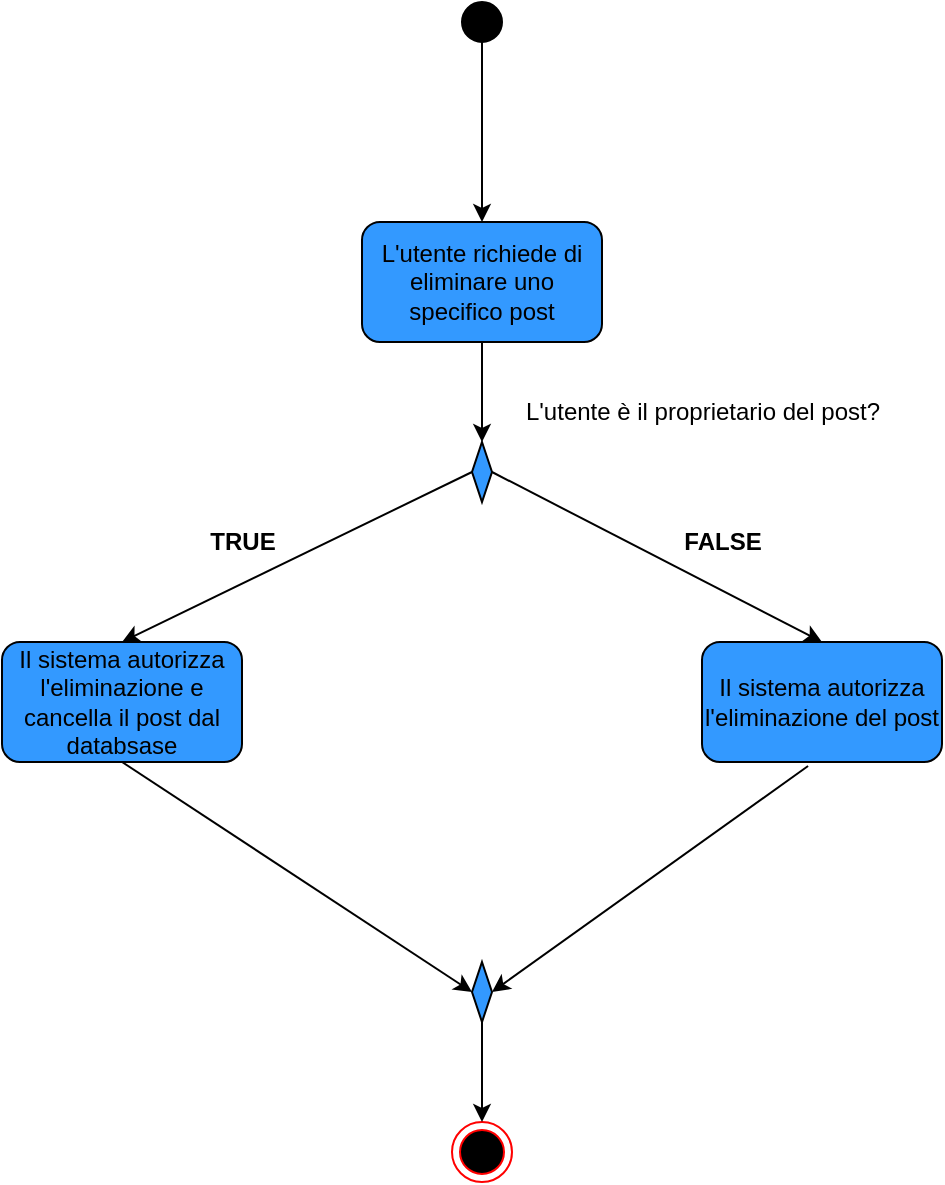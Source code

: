 <mxfile version="20.8.5" type="device"><diagram id="nrdYBEIyZbv7pAdTKdVq" name="Pagina-1"><mxGraphModel dx="1434" dy="796" grid="1" gridSize="10" guides="1" tooltips="1" connect="1" arrows="1" fold="1" page="1" pageScale="1" pageWidth="827" pageHeight="1169" math="0" shadow="0"><root><mxCell id="0"/><mxCell id="1" parent="0"/><mxCell id="KOY-1pNsh-rB0zsrSKci-4" value="" style="ellipse;whiteSpace=wrap;html=1;aspect=fixed;strokeColor=#000000;fillColor=#000000;" vertex="1" parent="1"><mxGeometry x="390" y="60" width="20" height="20" as="geometry"/></mxCell><mxCell id="KOY-1pNsh-rB0zsrSKci-5" value="" style="ellipse;html=1;shape=endState;fillColor=#000000;strokeColor=#ff0000;direction=south;" vertex="1" parent="1"><mxGeometry x="385" y="620" width="30" height="30" as="geometry"/></mxCell><mxCell id="KOY-1pNsh-rB0zsrSKci-6" value="L'utente richiede di eliminare uno specifico post" style="rounded=1;whiteSpace=wrap;html=1;strokeColor=#000000;fillColor=#3399FF;" vertex="1" parent="1"><mxGeometry x="340" y="170" width="120" height="60" as="geometry"/></mxCell><mxCell id="KOY-1pNsh-rB0zsrSKci-7" value="Il sistema autorizza l'eliminazione e cancella il post dal databsase" style="rounded=1;whiteSpace=wrap;html=1;strokeColor=#000000;fillColor=#3399FF;" vertex="1" parent="1"><mxGeometry x="160" y="380" width="120" height="60" as="geometry"/></mxCell><mxCell id="KOY-1pNsh-rB0zsrSKci-8" value="Il sistema autorizza l'eliminazione del post" style="rounded=1;whiteSpace=wrap;html=1;strokeColor=#000000;fillColor=#3399FF;" vertex="1" parent="1"><mxGeometry x="510" y="380" width="120" height="60" as="geometry"/></mxCell><mxCell id="KOY-1pNsh-rB0zsrSKci-9" value="" style="rhombus;whiteSpace=wrap;html=1;strokeColor=#000000;fontColor=#fbfbfb;fillColor=#3399FF;" vertex="1" parent="1"><mxGeometry x="395" y="280" width="10" height="30" as="geometry"/></mxCell><mxCell id="KOY-1pNsh-rB0zsrSKci-10" value="" style="edgeStyle=orthogonalEdgeStyle;rounded=0;orthogonalLoop=1;jettySize=auto;html=1;" edge="1" parent="1" source="KOY-1pNsh-rB0zsrSKci-11" target="KOY-1pNsh-rB0zsrSKci-5"><mxGeometry relative="1" as="geometry"/></mxCell><mxCell id="KOY-1pNsh-rB0zsrSKci-11" value="" style="rhombus;whiteSpace=wrap;html=1;strokeColor=#000000;fontColor=#fbfbfb;fillColor=#3399FF;" vertex="1" parent="1"><mxGeometry x="395" y="540" width="10" height="30" as="geometry"/></mxCell><mxCell id="KOY-1pNsh-rB0zsrSKci-12" value="" style="endArrow=classic;html=1;rounded=0;exitX=0.5;exitY=1;exitDx=0;exitDy=0;entryX=0.5;entryY=0;entryDx=0;entryDy=0;" edge="1" parent="1" source="KOY-1pNsh-rB0zsrSKci-4" target="KOY-1pNsh-rB0zsrSKci-6"><mxGeometry width="50" height="50" relative="1" as="geometry"><mxPoint x="390" y="430" as="sourcePoint"/><mxPoint x="440" y="380" as="targetPoint"/></mxGeometry></mxCell><mxCell id="KOY-1pNsh-rB0zsrSKci-13" value="" style="endArrow=classic;html=1;rounded=0;exitX=0.5;exitY=1;exitDx=0;exitDy=0;entryX=0.5;entryY=0;entryDx=0;entryDy=0;" edge="1" parent="1" source="KOY-1pNsh-rB0zsrSKci-6" target="KOY-1pNsh-rB0zsrSKci-9"><mxGeometry width="50" height="50" relative="1" as="geometry"><mxPoint x="390" y="430" as="sourcePoint"/><mxPoint x="440" y="380" as="targetPoint"/></mxGeometry></mxCell><mxCell id="KOY-1pNsh-rB0zsrSKci-14" value="" style="endArrow=classic;html=1;rounded=0;exitX=0;exitY=0.5;exitDx=0;exitDy=0;entryX=0.5;entryY=0;entryDx=0;entryDy=0;" edge="1" parent="1" source="KOY-1pNsh-rB0zsrSKci-9" target="KOY-1pNsh-rB0zsrSKci-7"><mxGeometry width="50" height="50" relative="1" as="geometry"><mxPoint x="390" y="430" as="sourcePoint"/><mxPoint x="440" y="380" as="targetPoint"/></mxGeometry></mxCell><mxCell id="KOY-1pNsh-rB0zsrSKci-15" value="" style="endArrow=classic;html=1;rounded=0;exitX=1;exitY=0.5;exitDx=0;exitDy=0;entryX=0.5;entryY=0;entryDx=0;entryDy=0;" edge="1" parent="1" source="KOY-1pNsh-rB0zsrSKci-9" target="KOY-1pNsh-rB0zsrSKci-8"><mxGeometry width="50" height="50" relative="1" as="geometry"><mxPoint x="390" y="430" as="sourcePoint"/><mxPoint x="440" y="380" as="targetPoint"/></mxGeometry></mxCell><mxCell id="KOY-1pNsh-rB0zsrSKci-16" value="" style="endArrow=classic;html=1;rounded=0;exitX=0.5;exitY=1;exitDx=0;exitDy=0;entryX=0;entryY=0.5;entryDx=0;entryDy=0;" edge="1" parent="1" source="KOY-1pNsh-rB0zsrSKci-7" target="KOY-1pNsh-rB0zsrSKci-11"><mxGeometry width="50" height="50" relative="1" as="geometry"><mxPoint x="390" y="430" as="sourcePoint"/><mxPoint x="440" y="380" as="targetPoint"/></mxGeometry></mxCell><mxCell id="KOY-1pNsh-rB0zsrSKci-17" value="" style="endArrow=classic;html=1;rounded=0;exitX=0.442;exitY=1.033;exitDx=0;exitDy=0;exitPerimeter=0;entryX=1;entryY=0.5;entryDx=0;entryDy=0;" edge="1" parent="1" source="KOY-1pNsh-rB0zsrSKci-8" target="KOY-1pNsh-rB0zsrSKci-11"><mxGeometry width="50" height="50" relative="1" as="geometry"><mxPoint x="390" y="430" as="sourcePoint"/><mxPoint x="440" y="380" as="targetPoint"/></mxGeometry></mxCell><mxCell id="KOY-1pNsh-rB0zsrSKci-18" value="L'utente è il proprietario del post?" style="text;html=1;align=center;verticalAlign=middle;resizable=0;points=[];autosize=1;strokeColor=none;fillColor=none;" vertex="1" parent="1"><mxGeometry x="410" y="250" width="200" height="30" as="geometry"/></mxCell><mxCell id="KOY-1pNsh-rB0zsrSKci-19" value="&lt;b&gt;TRUE&lt;/b&gt;" style="text;html=1;align=center;verticalAlign=middle;resizable=0;points=[];autosize=1;strokeColor=none;fillColor=none;" vertex="1" parent="1"><mxGeometry x="250" y="315" width="60" height="30" as="geometry"/></mxCell><mxCell id="KOY-1pNsh-rB0zsrSKci-20" value="&lt;b&gt;FALSE&lt;/b&gt;" style="text;html=1;align=center;verticalAlign=middle;resizable=0;points=[];autosize=1;strokeColor=none;fillColor=none;" vertex="1" parent="1"><mxGeometry x="490" y="315" width="60" height="30" as="geometry"/></mxCell></root></mxGraphModel></diagram></mxfile>